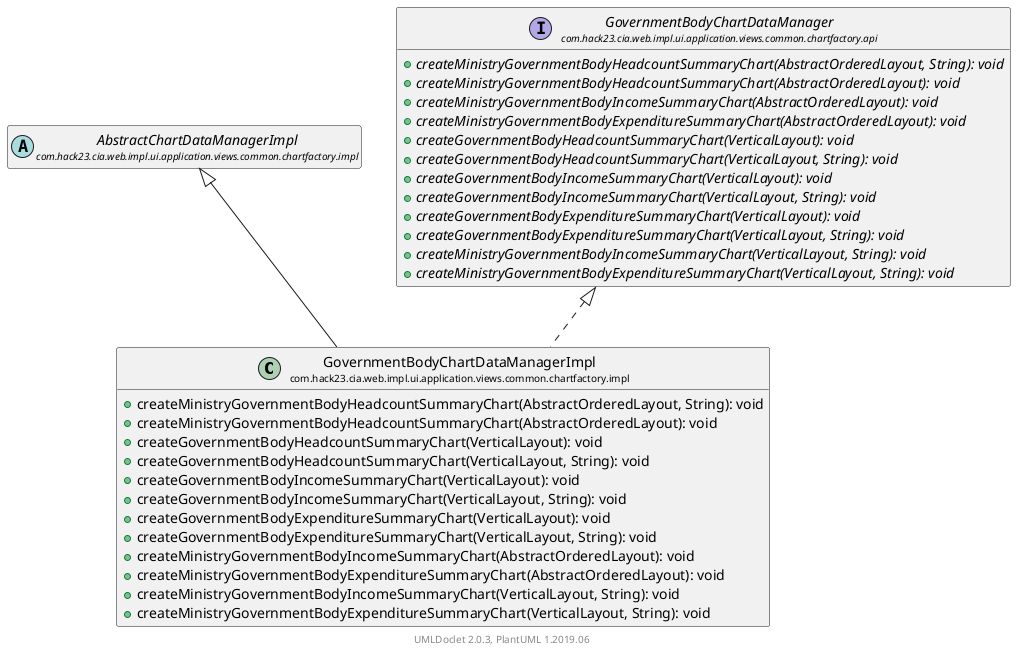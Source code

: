 @startuml
    set namespaceSeparator none
    hide empty fields
    hide empty methods

    class "<size:14>GovernmentBodyChartDataManagerImpl\n<size:10>com.hack23.cia.web.impl.ui.application.views.common.chartfactory.impl" as com.hack23.cia.web.impl.ui.application.views.common.chartfactory.impl.GovernmentBodyChartDataManagerImpl [[GovernmentBodyChartDataManagerImpl.html]] {
        +createMinistryGovernmentBodyHeadcountSummaryChart(AbstractOrderedLayout, String): void
        +createMinistryGovernmentBodyHeadcountSummaryChart(AbstractOrderedLayout): void
        +createGovernmentBodyHeadcountSummaryChart(VerticalLayout): void
        +createGovernmentBodyHeadcountSummaryChart(VerticalLayout, String): void
        +createGovernmentBodyIncomeSummaryChart(VerticalLayout): void
        +createGovernmentBodyIncomeSummaryChart(VerticalLayout, String): void
        +createGovernmentBodyExpenditureSummaryChart(VerticalLayout): void
        +createGovernmentBodyExpenditureSummaryChart(VerticalLayout, String): void
        +createMinistryGovernmentBodyIncomeSummaryChart(AbstractOrderedLayout): void
        +createMinistryGovernmentBodyExpenditureSummaryChart(AbstractOrderedLayout): void
        +createMinistryGovernmentBodyIncomeSummaryChart(VerticalLayout, String): void
        +createMinistryGovernmentBodyExpenditureSummaryChart(VerticalLayout, String): void
    }

    abstract class "<size:14>AbstractChartDataManagerImpl\n<size:10>com.hack23.cia.web.impl.ui.application.views.common.chartfactory.impl" as com.hack23.cia.web.impl.ui.application.views.common.chartfactory.impl.AbstractChartDataManagerImpl [[AbstractChartDataManagerImpl.html]]
    interface "<size:14>GovernmentBodyChartDataManager\n<size:10>com.hack23.cia.web.impl.ui.application.views.common.chartfactory.api" as com.hack23.cia.web.impl.ui.application.views.common.chartfactory.api.GovernmentBodyChartDataManager [[../api/GovernmentBodyChartDataManager.html]] {
        {abstract} +createMinistryGovernmentBodyHeadcountSummaryChart(AbstractOrderedLayout, String): void
        {abstract} +createMinistryGovernmentBodyHeadcountSummaryChart(AbstractOrderedLayout): void
        {abstract} +createMinistryGovernmentBodyIncomeSummaryChart(AbstractOrderedLayout): void
        {abstract} +createMinistryGovernmentBodyExpenditureSummaryChart(AbstractOrderedLayout): void
        {abstract} +createGovernmentBodyHeadcountSummaryChart(VerticalLayout): void
        {abstract} +createGovernmentBodyHeadcountSummaryChart(VerticalLayout, String): void
        {abstract} +createGovernmentBodyIncomeSummaryChart(VerticalLayout): void
        {abstract} +createGovernmentBodyIncomeSummaryChart(VerticalLayout, String): void
        {abstract} +createGovernmentBodyExpenditureSummaryChart(VerticalLayout): void
        {abstract} +createGovernmentBodyExpenditureSummaryChart(VerticalLayout, String): void
        {abstract} +createMinistryGovernmentBodyIncomeSummaryChart(VerticalLayout, String): void
        {abstract} +createMinistryGovernmentBodyExpenditureSummaryChart(VerticalLayout, String): void
    }

    com.hack23.cia.web.impl.ui.application.views.common.chartfactory.impl.AbstractChartDataManagerImpl <|-- com.hack23.cia.web.impl.ui.application.views.common.chartfactory.impl.GovernmentBodyChartDataManagerImpl
    com.hack23.cia.web.impl.ui.application.views.common.chartfactory.api.GovernmentBodyChartDataManager <|.. com.hack23.cia.web.impl.ui.application.views.common.chartfactory.impl.GovernmentBodyChartDataManagerImpl

    center footer UMLDoclet 2.0.3, PlantUML 1.2019.06
@enduml
